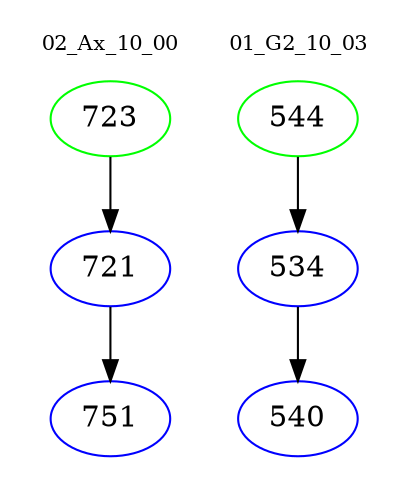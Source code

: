 digraph{
subgraph cluster_0 {
color = white
label = "02_Ax_10_00";
fontsize=10;
T0_723 [label="723", color="green"]
T0_723 -> T0_721 [color="black"]
T0_721 [label="721", color="blue"]
T0_721 -> T0_751 [color="black"]
T0_751 [label="751", color="blue"]
}
subgraph cluster_1 {
color = white
label = "01_G2_10_03";
fontsize=10;
T1_544 [label="544", color="green"]
T1_544 -> T1_534 [color="black"]
T1_534 [label="534", color="blue"]
T1_534 -> T1_540 [color="black"]
T1_540 [label="540", color="blue"]
}
}
